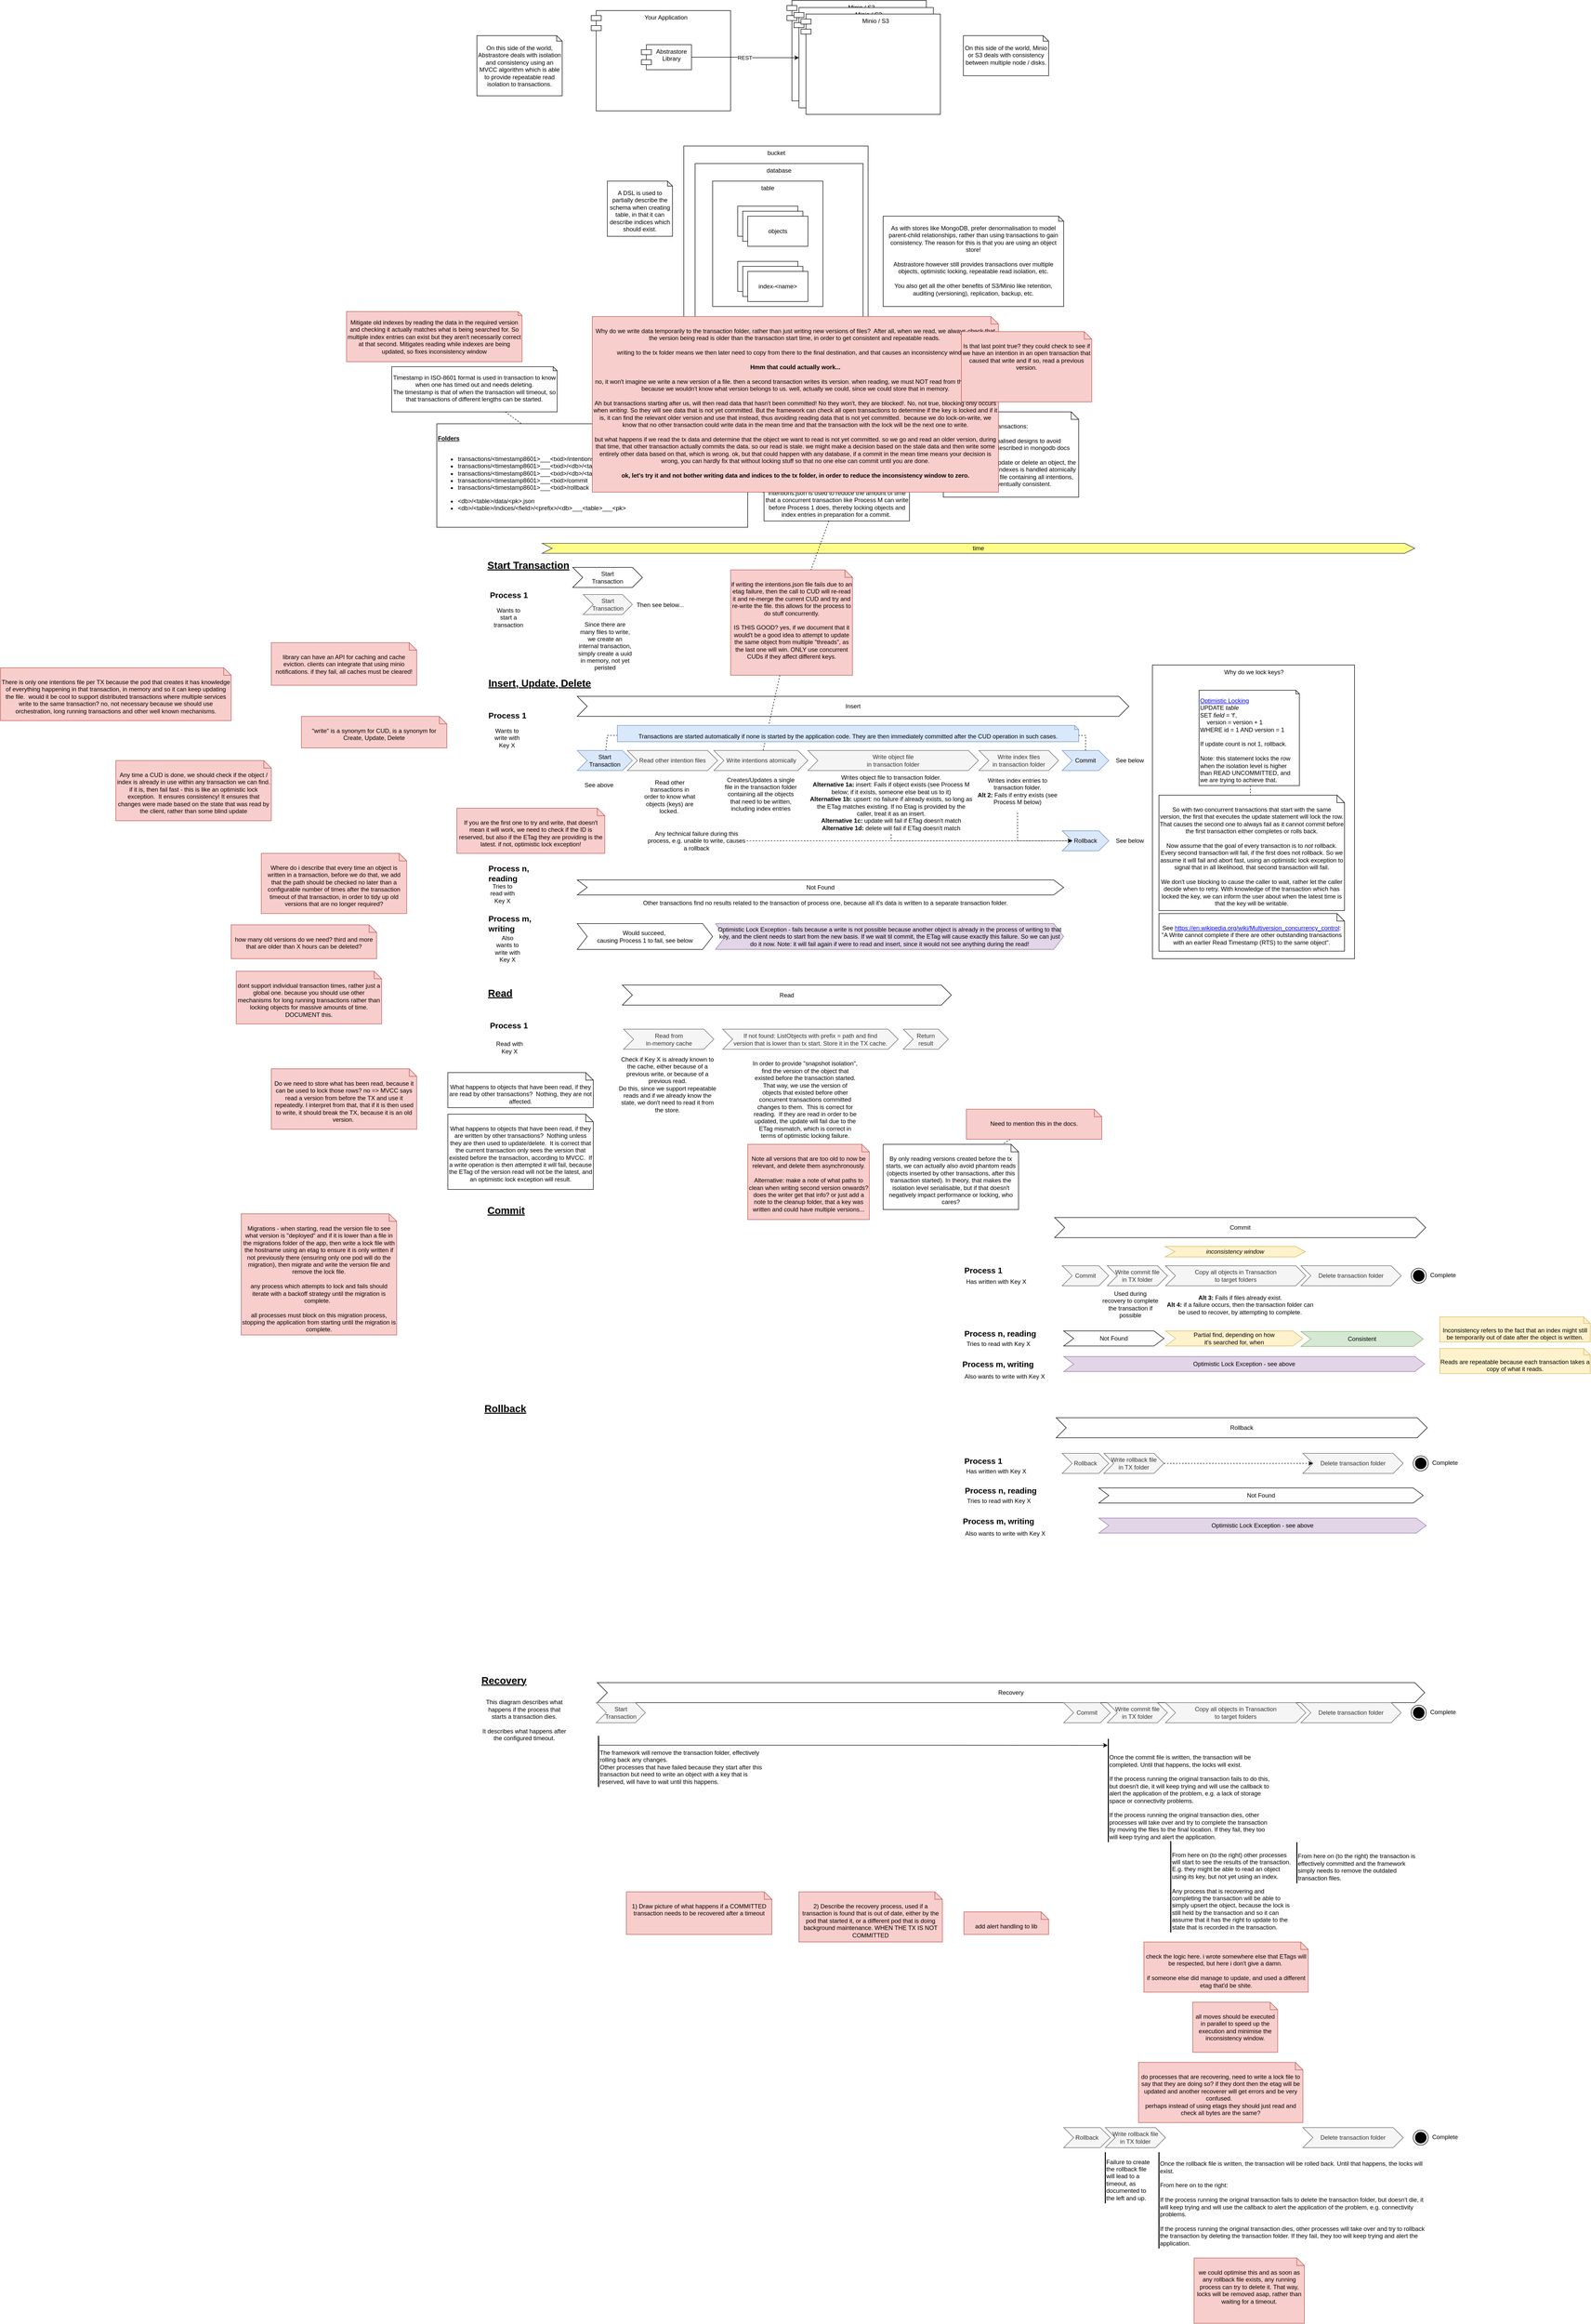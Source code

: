 <mxfile version="26.0.7">
  <diagram name="Page-1" id="Zd5h04fM4v0t592Zn4om">
    <mxGraphModel dx="3034" dy="1154" grid="1" gridSize="10" guides="1" tooltips="1" connect="1" arrows="1" fold="1" page="0" pageScale="1" pageWidth="827" pageHeight="1169" math="0" shadow="0">
      <root>
        <mxCell id="0" />
        <mxCell id="1" parent="0" />
        <mxCell id="8gTCPd0678HFJd0iT-Pa-184" value="Why do we lock keys?" style="verticalLabelPosition=middle;verticalAlign=top;html=1;shape=mxgraph.basic.rect;fillColor2=none;strokeWidth=1;size=20;indent=5;labelPosition=center;align=center;" vertex="1" parent="1">
          <mxGeometry x="937" y="954.5" width="403" height="585.5" as="geometry" />
        </mxCell>
        <mxCell id="8gTCPd0678HFJd0iT-Pa-1" value="bucket" style="rounded=0;whiteSpace=wrap;html=1;verticalAlign=top;" vertex="1" parent="1">
          <mxGeometry x="2.5" y="-80" width="367.5" height="390" as="geometry" />
        </mxCell>
        <mxCell id="_BPiIGnPzIFbj7_7w4_a-9" value="database" style="rounded=0;whiteSpace=wrap;html=1;verticalAlign=top;" parent="1" vertex="1">
          <mxGeometry x="25" y="-45" width="335" height="335" as="geometry" />
        </mxCell>
        <mxCell id="_BPiIGnPzIFbj7_7w4_a-3" value="table" style="rounded=0;whiteSpace=wrap;html=1;verticalAlign=top;" parent="1" vertex="1">
          <mxGeometry x="60" y="-10" width="220" height="250" as="geometry" />
        </mxCell>
        <mxCell id="_BPiIGnPzIFbj7_7w4_a-1" value="objects" style="rounded=0;whiteSpace=wrap;html=1;" parent="1" vertex="1">
          <mxGeometry x="110" y="40" width="120" height="60" as="geometry" />
        </mxCell>
        <mxCell id="_BPiIGnPzIFbj7_7w4_a-2" value="index-&amp;lt;name&amp;gt;" style="rounded=0;whiteSpace=wrap;html=1;" parent="1" vertex="1">
          <mxGeometry x="110" y="150" width="120" height="60" as="geometry" />
        </mxCell>
        <mxCell id="_BPiIGnPzIFbj7_7w4_a-6" value="index-&amp;lt;name&amp;gt;" style="rounded=0;whiteSpace=wrap;html=1;" parent="1" vertex="1">
          <mxGeometry x="120" y="160" width="120" height="60" as="geometry" />
        </mxCell>
        <mxCell id="_BPiIGnPzIFbj7_7w4_a-7" value="index-&amp;lt;name&amp;gt;" style="rounded=0;whiteSpace=wrap;html=1;" parent="1" vertex="1">
          <mxGeometry x="130" y="170" width="120" height="60" as="geometry" />
        </mxCell>
        <mxCell id="_BPiIGnPzIFbj7_7w4_a-8" value="A DSL is used to partially describe the schema when creating table, in that it can describe indices which should exist." style="shape=note2;boundedLbl=1;whiteSpace=wrap;html=1;size=10;verticalAlign=top;align=center;" parent="1" vertex="1">
          <mxGeometry x="-150" y="-10" width="130" height="110" as="geometry" />
        </mxCell>
        <mxCell id="_BPiIGnPzIFbj7_7w4_a-11" value="library can have an API for caching and cache eviction. clients can integrate that using minio notifications. if they fail, all caches must be cleared!" style="shape=note2;boundedLbl=1;whiteSpace=wrap;html=1;size=15;verticalAlign=top;align=center;fillColor=#f8cecc;strokeColor=#b85450;" parent="1" vertex="1">
          <mxGeometry x="-820" y="910" width="290" height="85" as="geometry" />
        </mxCell>
        <mxCell id="_BPiIGnPzIFbj7_7w4_a-14" value="transactions:&lt;div&gt;&lt;br&gt;&lt;/div&gt;&lt;div&gt;a) use denormalised designs to avoid transactions, as described in mongodb docs&lt;/div&gt;&lt;div&gt;&lt;br&gt;&lt;/div&gt;&lt;div&gt;b) if you create or update or delete an object, the CUD of the related indexes is handled atomically in that we create a file containing all intentions, which is eventually consistent.&lt;/div&gt;" style="shape=note2;boundedLbl=1;whiteSpace=wrap;html=1;size=15;verticalAlign=top;align=center;" parent="1" vertex="1">
          <mxGeometry x="520" y="450" width="270" height="170" as="geometry" />
        </mxCell>
        <mxCell id="8gTCPd0678HFJd0iT-Pa-2" value="objects" style="rounded=0;whiteSpace=wrap;html=1;" vertex="1" parent="1">
          <mxGeometry x="120" y="50" width="120" height="60" as="geometry" />
        </mxCell>
        <mxCell id="8gTCPd0678HFJd0iT-Pa-3" value="objects" style="rounded=0;whiteSpace=wrap;html=1;" vertex="1" parent="1">
          <mxGeometry x="130" y="60" width="120" height="60" as="geometry" />
        </mxCell>
        <mxCell id="8gTCPd0678HFJd0iT-Pa-6" value="time" style="shape=step;perimeter=stepPerimeter;whiteSpace=wrap;html=1;fixedSize=1;fillColor=#ffff88;strokeColor=#36393d;" vertex="1" parent="1">
          <mxGeometry x="-280" y="712" width="1740" height="20" as="geometry" />
        </mxCell>
        <mxCell id="8gTCPd0678HFJd0iT-Pa-78" style="rounded=0;orthogonalLoop=1;jettySize=auto;html=1;dashed=1;endArrow=none;startFill=0;" edge="1" parent="1" source="8gTCPd0678HFJd0iT-Pa-7" target="8gTCPd0678HFJd0iT-Pa-77">
          <mxGeometry relative="1" as="geometry">
            <Array as="points">
              <mxPoint x="-150" y="1095" />
            </Array>
          </mxGeometry>
        </mxCell>
        <mxCell id="8gTCPd0678HFJd0iT-Pa-7" value="Start&lt;div&gt;Transaction&lt;/div&gt;" style="shape=step;perimeter=stepPerimeter;whiteSpace=wrap;html=1;fixedSize=1;fillColor=#dae8fc;strokeColor=#6c8ebf;" vertex="1" parent="1">
          <mxGeometry x="-210" y="1125" width="110" height="40" as="geometry" />
        </mxCell>
        <mxCell id="8gTCPd0678HFJd0iT-Pa-8" value="Process 1" style="text;html=1;align=left;verticalAlign=middle;whiteSpace=wrap;rounded=0;fontStyle=1;fontSize=16;" vertex="1" parent="1">
          <mxGeometry x="-389" y="1040" width="110" height="30" as="geometry" />
        </mxCell>
        <mxCell id="8gTCPd0678HFJd0iT-Pa-9" value="Process n, reading" style="text;html=1;align=left;verticalAlign=middle;whiteSpace=wrap;rounded=0;fontStyle=1;fontSize=16;" vertex="1" parent="1">
          <mxGeometry x="-389" y="1355" width="110" height="30" as="geometry" />
        </mxCell>
        <mxCell id="8gTCPd0678HFJd0iT-Pa-10" value="Insert, Update, Delete" style="text;html=1;align=left;verticalAlign=middle;whiteSpace=wrap;rounded=0;fontStyle=5;fontSize=20;" vertex="1" parent="1">
          <mxGeometry x="-389" y="975" width="219" height="30" as="geometry" />
        </mxCell>
        <mxCell id="8gTCPd0678HFJd0iT-Pa-12" value="Process m, writing" style="text;html=1;align=left;verticalAlign=middle;whiteSpace=wrap;rounded=0;fontStyle=1;fontSize=16;" vertex="1" parent="1">
          <mxGeometry x="-389" y="1455" width="110" height="30" as="geometry" />
        </mxCell>
        <mxCell id="8gTCPd0678HFJd0iT-Pa-13" value="Tries to read with Key X" style="text;html=1;align=center;verticalAlign=middle;whiteSpace=wrap;rounded=0;" vertex="1" parent="1">
          <mxGeometry x="-389" y="1395" width="60" height="30" as="geometry" />
        </mxCell>
        <mxCell id="8gTCPd0678HFJd0iT-Pa-14" value="Wants to write with Key X" style="text;html=1;align=center;verticalAlign=middle;whiteSpace=wrap;rounded=0;" vertex="1" parent="1">
          <mxGeometry x="-380" y="1085" width="60" height="30" as="geometry" />
        </mxCell>
        <mxCell id="8gTCPd0678HFJd0iT-Pa-15" value="Insert" style="shape=step;perimeter=stepPerimeter;whiteSpace=wrap;html=1;fixedSize=1;" vertex="1" parent="1">
          <mxGeometry x="-210" y="1017" width="1100" height="40" as="geometry" />
        </mxCell>
        <mxCell id="8gTCPd0678HFJd0iT-Pa-17" value="Also wants to write with Key X" style="text;html=1;align=center;verticalAlign=middle;whiteSpace=wrap;rounded=0;" vertex="1" parent="1">
          <mxGeometry x="-379" y="1505" width="60" height="30" as="geometry" />
        </mxCell>
        <mxCell id="8gTCPd0678HFJd0iT-Pa-19" value="Write intentions atomically" style="shape=step;perimeter=stepPerimeter;whiteSpace=wrap;html=1;fixedSize=1;fillColor=#f5f5f5;fontColor=#333333;strokeColor=#666666;" vertex="1" parent="1">
          <mxGeometry x="62.5" y="1125" width="187.5" height="40" as="geometry" />
        </mxCell>
        <mxCell id="8gTCPd0678HFJd0iT-Pa-20" value="Creates/Updates a single file in the transaction folder containing all the objects that need to be written, including index entries" style="text;html=1;align=center;verticalAlign=middle;whiteSpace=wrap;rounded=0;" vertex="1" parent="1">
          <mxGeometry x="82.25" y="1169" width="148" height="86" as="geometry" />
        </mxCell>
        <mxCell id="8gTCPd0678HFJd0iT-Pa-21" value="&lt;b&gt;&lt;u&gt;Folders&lt;/u&gt;&lt;/b&gt;&lt;div&gt;&lt;br&gt;&lt;/div&gt;&lt;div&gt;&lt;ul&gt;&lt;li&gt;&lt;span style=&quot;background-color: transparent; color: light-dark(rgb(0, 0, 0), rgb(255, 255, 255));&quot;&gt;transactions/&amp;lt;timestamp8601&amp;gt;___&amp;lt;txid&amp;gt;/intentions.json&lt;/span&gt;&lt;/li&gt;&lt;li&gt;&lt;span style=&quot;background-color: transparent; color: light-dark(rgb(0, 0, 0), rgb(255, 255, 255));&quot;&gt;transactions/&amp;lt;timestamp8601&amp;gt;___&amp;lt;txid&amp;gt;/&amp;lt;db&amp;gt;/&amp;lt;table&amp;gt;/data/&amp;lt;pk&amp;gt;.json&lt;/span&gt;&lt;/li&gt;&lt;li&gt;&lt;span style=&quot;background-color: transparent; color: light-dark(rgb(0, 0, 0), rgb(255, 255, 255));&quot;&gt;transactions/&amp;lt;timestamp8601&amp;gt;___&amp;lt;txid&amp;gt;/&amp;lt;db&amp;gt;/&amp;lt;table&amp;gt;/indices/&amp;lt;field&amp;gt;/&amp;lt;prefix&amp;gt;/&amp;lt;db&amp;gt;___&amp;lt;table&amp;gt;___&amp;lt;pk&amp;gt;&lt;/span&gt;&lt;/li&gt;&lt;li&gt;transactions/&amp;lt;timestamp8601&amp;gt;___&amp;lt;txid&amp;gt;/commit&lt;/li&gt;&lt;li&gt;transactions/&amp;lt;timestamp8601&amp;gt;___&amp;lt;txid&amp;gt;/rollback&lt;/li&gt;&lt;/ul&gt;&lt;ul&gt;&lt;li&gt;&lt;span style=&quot;background-color: transparent; color: light-dark(rgb(0, 0, 0), rgb(255, 255, 255));&quot;&gt;&amp;lt;db&amp;gt;/&amp;lt;table&amp;gt;/data/&amp;lt;pk&amp;gt;.json&lt;/span&gt;&lt;/li&gt;&lt;li&gt;&amp;lt;db&amp;gt;/&amp;lt;table&amp;gt;/indices/&amp;lt;field&amp;gt;/&amp;lt;prefix&amp;gt;/&amp;lt;db&amp;gt;___&amp;lt;table&amp;gt;___&amp;lt;pk&amp;gt;&lt;/li&gt;&lt;/ul&gt;&lt;/div&gt;" style="shape=note2;boundedLbl=1;whiteSpace=wrap;html=1;size=15;verticalAlign=top;align=left;" vertex="1" parent="1">
          <mxGeometry x="-490" y="473.75" width="620" height="206.25" as="geometry" />
        </mxCell>
        <mxCell id="8gTCPd0678HFJd0iT-Pa-23" value="Write object file&lt;div&gt;in transaction folder&lt;/div&gt;" style="shape=step;perimeter=stepPerimeter;whiteSpace=wrap;html=1;fixedSize=1;fillColor=#f5f5f5;fontColor=#333333;strokeColor=#666666;" vertex="1" parent="1">
          <mxGeometry x="250" y="1125" width="340" height="40" as="geometry" />
        </mxCell>
        <mxCell id="8gTCPd0678HFJd0iT-Pa-44" style="edgeStyle=orthogonalEdgeStyle;rounded=0;orthogonalLoop=1;jettySize=auto;html=1;entryX=0;entryY=0.5;entryDx=0;entryDy=0;dashed=1;exitX=0.5;exitY=1;exitDx=0;exitDy=0;" edge="1" parent="1" source="8gTCPd0678HFJd0iT-Pa-25" target="8gTCPd0678HFJd0iT-Pa-53">
          <mxGeometry relative="1" as="geometry">
            <Array as="points">
              <mxPoint x="416" y="1305" />
            </Array>
          </mxGeometry>
        </mxCell>
        <mxCell id="8gTCPd0678HFJd0iT-Pa-25" value="Writes object file to transaction folder.&lt;div&gt;&lt;div&gt;&lt;b&gt;Alternative 1a: &lt;/b&gt;insert:&amp;nbsp;Fails if object exists (see Process M below; if it exists, someone else beat us to it&lt;span style=&quot;background-color: transparent; color: light-dark(rgb(0, 0, 0), rgb(255, 255, 255));&quot;&gt;)&lt;/span&gt;&lt;/div&gt;&lt;/div&gt;&lt;div&gt;&lt;span style=&quot;background-color: transparent; color: light-dark(rgb(0, 0, 0), rgb(255, 255, 255));&quot;&gt;&lt;b&gt;Alternative 1b: &lt;/b&gt;upsert: no failure if already exists, so long as the ETag matches existing. If no Etag is provided by the caller, treat it as an insert.&lt;/span&gt;&lt;/div&gt;&lt;div&gt;&lt;span style=&quot;background-color: transparent; color: light-dark(rgb(0, 0, 0), rgb(255, 255, 255));&quot;&gt;&lt;b&gt;Alternative 1c:&lt;/b&gt;&amp;nbsp;update will fail if ETag doesn&#39;t match&lt;/span&gt;&lt;/div&gt;&lt;div&gt;&lt;span style=&quot;background-color: transparent; color: light-dark(rgb(0, 0, 0), rgb(255, 255, 255));&quot;&gt;&lt;b&gt;Alternative 1d: &lt;/b&gt;delete will fail if ETag doesn&#39;t match&lt;/span&gt;&lt;/div&gt;" style="text;html=1;align=center;verticalAlign=middle;whiteSpace=wrap;rounded=0;" vertex="1" parent="1">
          <mxGeometry x="252" y="1166" width="328" height="126" as="geometry" />
        </mxCell>
        <mxCell id="8gTCPd0678HFJd0iT-Pa-27" value="Write index files&lt;div&gt;in transaction folder&lt;/div&gt;" style="shape=step;perimeter=stepPerimeter;whiteSpace=wrap;html=1;fixedSize=1;fillColor=#f5f5f5;fontColor=#333333;strokeColor=#666666;" vertex="1" parent="1">
          <mxGeometry x="591" y="1125" width="159" height="40" as="geometry" />
        </mxCell>
        <mxCell id="8gTCPd0678HFJd0iT-Pa-29" value="See above" style="text;html=1;align=center;verticalAlign=middle;whiteSpace=wrap;rounded=0;" vertex="1" parent="1">
          <mxGeometry x="-221" y="1179" width="109" height="30" as="geometry" />
        </mxCell>
        <mxCell id="8gTCPd0678HFJd0iT-Pa-41" value="Writes index entries to transaction folder.&lt;div&gt;&lt;b&gt;Alt 2:&amp;nbsp;&lt;/b&gt;Fails if entry exists (see Process M below)&lt;/div&gt;" style="text;html=1;align=center;verticalAlign=middle;whiteSpace=wrap;rounded=0;" vertex="1" parent="1">
          <mxGeometry x="579" y="1163" width="178" height="86" as="geometry" />
        </mxCell>
        <mxCell id="8gTCPd0678HFJd0iT-Pa-45" style="edgeStyle=orthogonalEdgeStyle;rounded=0;orthogonalLoop=1;jettySize=auto;html=1;entryX=0;entryY=0.5;entryDx=0;entryDy=0;dashed=1;exitX=0.5;exitY=1;exitDx=0;exitDy=0;" edge="1" parent="1" source="8gTCPd0678HFJd0iT-Pa-41" target="8gTCPd0678HFJd0iT-Pa-53">
          <mxGeometry relative="1" as="geometry">
            <mxPoint x="510" y="1255" as="sourcePoint" />
            <mxPoint x="1170" y="1175" as="targetPoint" />
            <Array as="points">
              <mxPoint x="668" y="1305" />
            </Array>
          </mxGeometry>
        </mxCell>
        <mxCell id="8gTCPd0678HFJd0iT-Pa-51" style="rounded=0;orthogonalLoop=1;jettySize=auto;html=1;dashed=1;endArrow=none;startFill=0;" edge="1" parent="1" source="8gTCPd0678HFJd0iT-Pa-50" target="8gTCPd0678HFJd0iT-Pa-21">
          <mxGeometry relative="1" as="geometry" />
        </mxCell>
        <mxCell id="8gTCPd0678HFJd0iT-Pa-50" value="Timestamp in ISO-8601 format is used in transaction to know when one has timed out and needs deleting.&lt;div&gt;The timestamp is that of when the transaction will timeout, so that transactions of different lengths can be started.&lt;/div&gt;" style="shape=note2;boundedLbl=1;whiteSpace=wrap;html=1;size=8;verticalAlign=top;align=center;" vertex="1" parent="1">
          <mxGeometry x="-580" y="360" width="330" height="90" as="geometry" />
        </mxCell>
        <mxCell id="8gTCPd0678HFJd0iT-Pa-52" value="Commit" style="shape=step;perimeter=stepPerimeter;whiteSpace=wrap;html=1;fixedSize=1;fillColor=#dae8fc;strokeColor=#6c8ebf;" vertex="1" parent="1">
          <mxGeometry x="757" y="1125" width="93" height="40" as="geometry" />
        </mxCell>
        <mxCell id="8gTCPd0678HFJd0iT-Pa-53" value="Rollback" style="shape=step;perimeter=stepPerimeter;whiteSpace=wrap;html=1;fixedSize=1;fillColor=#dae8fc;strokeColor=#6c8ebf;" vertex="1" parent="1">
          <mxGeometry x="757" y="1285" width="93" height="40" as="geometry" />
        </mxCell>
        <mxCell id="8gTCPd0678HFJd0iT-Pa-59" value="Any time a CUD is done, we should check if the object / index is already in use within any transaction we can find. if it is, then fail fast - this is like an optimistic lock exception.&amp;nbsp; It ensures consistency! It ensures that changes were made based on the state that was read by the client, rather than some blind update" style="shape=note2;boundedLbl=1;whiteSpace=wrap;html=1;size=15;verticalAlign=top;align=center;fillColor=#f8cecc;strokeColor=#b85450;" vertex="1" parent="1">
          <mxGeometry x="-1130" y="1145" width="310" height="120" as="geometry" />
        </mxCell>
        <mxCell id="8gTCPd0678HFJd0iT-Pa-60" value="Not Found" style="shape=step;perimeter=stepPerimeter;whiteSpace=wrap;html=1;fixedSize=1;" vertex="1" parent="1">
          <mxGeometry x="-210" y="1383" width="970" height="30" as="geometry" />
        </mxCell>
        <mxCell id="8gTCPd0678HFJd0iT-Pa-65" value="Would succeed,&amp;nbsp;&lt;div&gt;causing Process 1 to fail, see below&lt;/div&gt;" style="shape=step;perimeter=stepPerimeter;whiteSpace=wrap;html=1;fixedSize=1;" vertex="1" parent="1">
          <mxGeometry x="-210" y="1470" width="270" height="51.5" as="geometry" />
        </mxCell>
        <mxCell id="8gTCPd0678HFJd0iT-Pa-66" value="1) Draw picture of what happens if a COMMITTED transaction needs to be recovered after a timeout" style="shape=note2;boundedLbl=1;whiteSpace=wrap;html=1;size=15;verticalAlign=top;align=center;fillColor=#f8cecc;strokeColor=#b85450;" vertex="1" parent="1">
          <mxGeometry x="-112" y="3400" width="290" height="85" as="geometry" />
        </mxCell>
        <mxCell id="8gTCPd0678HFJd0iT-Pa-67" value="Any technical failure during this process, e.g. unable to write, causes a rollback" style="text;html=1;align=center;verticalAlign=middle;whiteSpace=wrap;rounded=0;" vertex="1" parent="1">
          <mxGeometry x="-72" y="1262" width="200" height="86" as="geometry" />
        </mxCell>
        <mxCell id="8gTCPd0678HFJd0iT-Pa-68" style="edgeStyle=orthogonalEdgeStyle;rounded=0;orthogonalLoop=1;jettySize=auto;html=1;entryX=0;entryY=0.5;entryDx=0;entryDy=0;dashed=1;exitX=1;exitY=0.5;exitDx=0;exitDy=0;" edge="1" parent="1" source="8gTCPd0678HFJd0iT-Pa-67" target="8gTCPd0678HFJd0iT-Pa-53">
          <mxGeometry relative="1" as="geometry">
            <mxPoint x="426" y="1265" as="sourcePoint" />
            <mxPoint x="780" y="1315" as="targetPoint" />
          </mxGeometry>
        </mxCell>
        <mxCell id="8gTCPd0678HFJd0iT-Pa-70" style="rounded=0;orthogonalLoop=1;jettySize=auto;html=1;dashed=1;endArrow=none;startFill=0;" edge="1" parent="1" source="8gTCPd0678HFJd0iT-Pa-209" target="8gTCPd0678HFJd0iT-Pa-19">
          <mxGeometry relative="1" as="geometry" />
        </mxCell>
        <mxCell id="8gTCPd0678HFJd0iT-Pa-69" value="&lt;span style=&quot;text-align: left;&quot;&gt;intentions.json is used&amp;nbsp;&lt;/span&gt;to reduce the amount of time that a concurrent transaction like Process M can write before Process 1 does, thereby locking objects and index entries in preparation for a commit.&amp;nbsp;" style="shape=note2;boundedLbl=1;whiteSpace=wrap;html=1;size=15;verticalAlign=top;align=center;" vertex="1" parent="1">
          <mxGeometry x="162.5" y="582.5" width="290" height="85" as="geometry" />
        </mxCell>
        <mxCell id="8gTCPd0678HFJd0iT-Pa-71" style="rounded=0;orthogonalLoop=1;jettySize=auto;html=1;dashed=1;endArrow=none;startFill=0;" edge="1" parent="1" source="8gTCPd0678HFJd0iT-Pa-69" target="8gTCPd0678HFJd0iT-Pa-21">
          <mxGeometry relative="1" as="geometry">
            <mxPoint x="293" y="678" as="sourcePoint" />
            <mxPoint x="168" y="900" as="targetPoint" />
          </mxGeometry>
        </mxCell>
        <mxCell id="8gTCPd0678HFJd0iT-Pa-73" value="Optimistic Lock Exception - fails because a write is not possible because another object is already in the process of writing to that key, and the client needs to start from the new basis. If we wait til commit, the ETag will cause exactly this failure. So we can just do it now.&amp;nbsp;&lt;span style=&quot;background-color: transparent; color: light-dark(rgb(0, 0, 0), rgb(255, 255, 255));&quot;&gt;Note: it will fail again if were to read and insert, since it would not see anything during the read!&lt;/span&gt;" style="shape=step;perimeter=stepPerimeter;whiteSpace=wrap;html=1;fixedSize=1;fillColor=#e1d5e7;strokeColor=#9673a6;" vertex="1" parent="1">
          <mxGeometry x="65.75" y="1470" width="694.25" height="51.5" as="geometry" />
        </mxCell>
        <mxCell id="8gTCPd0678HFJd0iT-Pa-74" value="There is only one intentions file per TX because the pod that creates it has knowledge of everything happening in that transaction, in memory and so it can keep updating the file.&amp;nbsp; would it be cool to support distributed transactions where multiple services write to the same transaction? no, not necessary because we should use orchestration, long running transactions and other well known mechanisms." style="shape=note2;boundedLbl=1;whiteSpace=wrap;html=1;size=15;verticalAlign=top;align=center;fillColor=#f8cecc;strokeColor=#b85450;" vertex="1" parent="1">
          <mxGeometry x="-1360" y="960" width="460" height="105.5" as="geometry" />
        </mxCell>
        <mxCell id="8gTCPd0678HFJd0iT-Pa-75" value="Read other intention files" style="shape=step;perimeter=stepPerimeter;whiteSpace=wrap;html=1;fixedSize=1;fillColor=#f5f5f5;fontColor=#333333;strokeColor=#666666;" vertex="1" parent="1">
          <mxGeometry x="-110" y="1125" width="180" height="40" as="geometry" />
        </mxCell>
        <mxCell id="8gTCPd0678HFJd0iT-Pa-76" value="Read other transactions in order to know what objects (keys) are locked.&amp;nbsp;" style="text;html=1;align=center;verticalAlign=middle;whiteSpace=wrap;rounded=0;" vertex="1" parent="1">
          <mxGeometry x="-80" y="1202" width="109" height="30" as="geometry" />
        </mxCell>
        <mxCell id="8gTCPd0678HFJd0iT-Pa-77" value="Transactions are started automatically if none is started by the application code. They are then immediately committed after the CUD operation in such cases." style="shape=note2;boundedLbl=1;whiteSpace=wrap;html=1;size=8;verticalAlign=top;align=center;fillColor=#dae8fc;strokeColor=#6c8ebf;" vertex="1" parent="1">
          <mxGeometry x="-130" y="1075" width="920" height="32.5" as="geometry" />
        </mxCell>
        <mxCell id="8gTCPd0678HFJd0iT-Pa-79" style="rounded=0;orthogonalLoop=1;jettySize=auto;html=1;dashed=1;endArrow=none;startFill=0;exitX=0.5;exitY=0;exitDx=0;exitDy=0;" edge="1" parent="1" source="8gTCPd0678HFJd0iT-Pa-52" target="8gTCPd0678HFJd0iT-Pa-77">
          <mxGeometry relative="1" as="geometry">
            <mxPoint x="-143" y="1135" as="sourcePoint" />
            <mxPoint x="-120" y="1105" as="targetPoint" />
            <Array as="points">
              <mxPoint x="804" y="1095" />
            </Array>
          </mxGeometry>
        </mxCell>
        <mxCell id="8gTCPd0678HFJd0iT-Pa-80" value="inconsistency window" style="shape=step;perimeter=stepPerimeter;whiteSpace=wrap;html=1;fixedSize=1;fillColor=#fff2cc;strokeColor=#d6b656;fontStyle=2" vertex="1" parent="1">
          <mxGeometry x="962" y="2113.5" width="280" height="21" as="geometry" />
        </mxCell>
        <mxCell id="8gTCPd0678HFJd0iT-Pa-81" value="Copy all objects in Transaction&lt;div&gt;to target folders&lt;/div&gt;" style="shape=step;perimeter=stepPerimeter;whiteSpace=wrap;html=1;fixedSize=1;fillColor=#f5f5f5;fontColor=#333333;strokeColor=#666666;" vertex="1" parent="1">
          <mxGeometry x="963" y="2152" width="280" height="40" as="geometry" />
        </mxCell>
        <mxCell id="8gTCPd0678HFJd0iT-Pa-82" value="Delete transaction folder" style="shape=step;perimeter=stepPerimeter;whiteSpace=wrap;html=1;fixedSize=1;fillColor=#f5f5f5;fontColor=#333333;strokeColor=#666666;" vertex="1" parent="1">
          <mxGeometry x="1233" y="2152" width="200" height="40" as="geometry" />
        </mxCell>
        <mxCell id="8gTCPd0678HFJd0iT-Pa-83" value="" style="ellipse;html=1;shape=endState;fillColor=strokeColor;" vertex="1" parent="1">
          <mxGeometry x="1453" y="2157" width="30" height="30" as="geometry" />
        </mxCell>
        <mxCell id="8gTCPd0678HFJd0iT-Pa-84" value="&lt;div&gt;&lt;b&gt;Alt 3:&amp;nbsp;&lt;/b&gt;Fails if files already exist.&lt;/div&gt;&lt;div&gt;&lt;b&gt;Alt 4:&lt;/b&gt;&amp;nbsp;if a failure occurs, then the transaction folder can be used to recover, by attempting to complete.&lt;/div&gt;" style="text;html=1;align=center;verticalAlign=middle;whiteSpace=wrap;rounded=0;" vertex="1" parent="1">
          <mxGeometry x="962" y="2187" width="300" height="86" as="geometry" />
        </mxCell>
        <mxCell id="8gTCPd0678HFJd0iT-Pa-85" value="Commit" style="shape=step;perimeter=stepPerimeter;whiteSpace=wrap;html=1;fixedSize=1;fillColor=#f5f5f5;strokeColor=#666666;fontColor=#333333;" vertex="1" parent="1">
          <mxGeometry x="757" y="2152" width="93" height="40" as="geometry" />
        </mxCell>
        <mxCell id="8gTCPd0678HFJd0iT-Pa-163" style="edgeStyle=orthogonalEdgeStyle;rounded=0;orthogonalLoop=1;jettySize=auto;html=1;entryX=0;entryY=0.5;entryDx=0;entryDy=0;dashed=1;exitX=1;exitY=0.5;exitDx=0;exitDy=0;" edge="1" parent="1" source="8gTCPd0678HFJd0iT-Pa-206" target="8gTCPd0678HFJd0iT-Pa-159">
          <mxGeometry relative="1" as="geometry">
            <mxPoint x="1060" y="2530" as="sourcePoint" />
          </mxGeometry>
        </mxCell>
        <mxCell id="8gTCPd0678HFJd0iT-Pa-87" value="Rollback" style="shape=step;perimeter=stepPerimeter;whiteSpace=wrap;html=1;fixedSize=1;fillColor=#f5f5f5;fontColor=#333333;strokeColor=#666666;" vertex="1" parent="1">
          <mxGeometry x="757" y="2526" width="93" height="40" as="geometry" />
        </mxCell>
        <mxCell id="8gTCPd0678HFJd0iT-Pa-88" value="Write commit file&lt;div&gt;in TX folder&lt;/div&gt;" style="shape=step;perimeter=stepPerimeter;whiteSpace=wrap;html=1;fixedSize=1;fillColor=#f5f5f5;fontColor=#333333;strokeColor=#666666;" vertex="1" parent="1">
          <mxGeometry x="847" y="2152" width="120" height="40" as="geometry" />
        </mxCell>
        <mxCell id="8gTCPd0678HFJd0iT-Pa-89" value="Used during recovery to&amp;nbsp;&lt;span style=&quot;background-color: transparent; color: light-dark(rgb(0, 0, 0), rgb(255, 255, 255));&quot;&gt;complete the transaction&amp;nbsp;&lt;/span&gt;&lt;span style=&quot;background-color: transparent; color: light-dark(rgb(0, 0, 0), rgb(255, 255, 255));&quot;&gt;if possible&lt;/span&gt;" style="text;html=1;align=center;verticalAlign=middle;whiteSpace=wrap;rounded=0;" vertex="1" parent="1">
          <mxGeometry x="836" y="2186" width="114" height="86" as="geometry" />
        </mxCell>
        <mxCell id="8gTCPd0678HFJd0iT-Pa-90" value="Partial find, depending on how&lt;div&gt;it&#39;s searched for, when&lt;/div&gt;" style="shape=step;perimeter=stepPerimeter;whiteSpace=wrap;html=1;fixedSize=1;fillColor=#fff2cc;strokeColor=#d6b656;" vertex="1" parent="1">
          <mxGeometry x="963" y="2282" width="274" height="30" as="geometry" />
        </mxCell>
        <mxCell id="8gTCPd0678HFJd0iT-Pa-91" value="Consistent" style="shape=step;perimeter=stepPerimeter;whiteSpace=wrap;html=1;fixedSize=1;fillColor=#d5e8d4;strokeColor=#82b366;" vertex="1" parent="1">
          <mxGeometry x="1233" y="2283" width="244" height="30" as="geometry" />
        </mxCell>
        <mxCell id="8gTCPd0678HFJd0iT-Pa-92" value="Not Found" style="shape=step;perimeter=stepPerimeter;whiteSpace=wrap;html=1;fixedSize=1;" vertex="1" parent="1">
          <mxGeometry x="830" y="2595" width="647" height="30" as="geometry" />
        </mxCell>
        <mxCell id="8gTCPd0678HFJd0iT-Pa-94" value="See below" style="text;html=1;align=center;verticalAlign=middle;whiteSpace=wrap;rounded=0;" vertex="1" parent="1">
          <mxGeometry x="847" y="1130" width="90" height="30" as="geometry" />
        </mxCell>
        <mxCell id="8gTCPd0678HFJd0iT-Pa-95" value="See below" style="text;html=1;align=center;verticalAlign=middle;whiteSpace=wrap;rounded=0;" vertex="1" parent="1">
          <mxGeometry x="847" y="1290" width="90" height="30" as="geometry" />
        </mxCell>
        <mxCell id="8gTCPd0678HFJd0iT-Pa-96" value="Process n, reading" style="text;html=1;align=left;verticalAlign=middle;whiteSpace=wrap;rounded=0;fontStyle=1;fontSize=16;" vertex="1" parent="1">
          <mxGeometry x="560" y="2272" width="160" height="30" as="geometry" />
        </mxCell>
        <mxCell id="8gTCPd0678HFJd0iT-Pa-97" value="Process m, writing" style="text;html=1;align=left;verticalAlign=middle;whiteSpace=wrap;rounded=0;fontStyle=1;fontSize=16;" vertex="1" parent="1">
          <mxGeometry x="556" y="2333" width="164" height="30" as="geometry" />
        </mxCell>
        <mxCell id="8gTCPd0678HFJd0iT-Pa-98" value="Tries to read with Key X" style="text;html=1;align=center;verticalAlign=middle;whiteSpace=wrap;rounded=0;" vertex="1" parent="1">
          <mxGeometry x="560" y="2293" width="140" height="30" as="geometry" />
        </mxCell>
        <mxCell id="8gTCPd0678HFJd0iT-Pa-99" value="Also wants to write with Key X" style="text;html=1;align=center;verticalAlign=middle;whiteSpace=wrap;rounded=0;" vertex="1" parent="1">
          <mxGeometry x="558" y="2358" width="169" height="30" as="geometry" />
        </mxCell>
        <mxCell id="8gTCPd0678HFJd0iT-Pa-100" value="Process 1" style="text;html=1;align=left;verticalAlign=middle;whiteSpace=wrap;rounded=0;fontStyle=1;fontSize=16;" vertex="1" parent="1">
          <mxGeometry x="560" y="2146" width="110" height="30" as="geometry" />
        </mxCell>
        <mxCell id="8gTCPd0678HFJd0iT-Pa-101" value="Commit" style="text;html=1;align=left;verticalAlign=middle;whiteSpace=wrap;rounded=0;fontStyle=5;fontSize=20;" vertex="1" parent="1">
          <mxGeometry x="-391" y="2026" width="219" height="30" as="geometry" />
        </mxCell>
        <mxCell id="8gTCPd0678HFJd0iT-Pa-102" value="Has written with Key X" style="text;html=1;align=center;verticalAlign=middle;whiteSpace=wrap;rounded=0;" vertex="1" parent="1">
          <mxGeometry x="560" y="2169" width="131" height="30" as="geometry" />
        </mxCell>
        <mxCell id="8gTCPd0678HFJd0iT-Pa-106" value="Start&lt;div&gt;Transaction&lt;/div&gt;" style="shape=step;perimeter=stepPerimeter;whiteSpace=wrap;html=1;fixedSize=1;fillColor=#f5f5f5;strokeColor=#666666;fontColor=#333333;" vertex="1" parent="1">
          <mxGeometry x="-198" y="814" width="98" height="40" as="geometry" />
        </mxCell>
        <mxCell id="8gTCPd0678HFJd0iT-Pa-107" value="Since there are many files to write, we create an internal transaction, simply create a uuid in memory, not yet peristed" style="text;html=1;align=center;verticalAlign=middle;whiteSpace=wrap;rounded=0;" vertex="1" parent="1">
          <mxGeometry x="-209" y="902" width="109" height="30" as="geometry" />
        </mxCell>
        <mxCell id="8gTCPd0678HFJd0iT-Pa-108" value="Start Transaction" style="text;html=1;align=left;verticalAlign=middle;whiteSpace=wrap;rounded=0;fontStyle=5;fontSize=20;" vertex="1" parent="1">
          <mxGeometry x="-391" y="740" width="219" height="30" as="geometry" />
        </mxCell>
        <mxCell id="8gTCPd0678HFJd0iT-Pa-109" value="Process 1" style="text;html=1;align=left;verticalAlign=middle;whiteSpace=wrap;rounded=0;fontStyle=1;fontSize=16;" vertex="1" parent="1">
          <mxGeometry x="-386" y="800" width="110" height="30" as="geometry" />
        </mxCell>
        <mxCell id="8gTCPd0678HFJd0iT-Pa-110" value="Wants to start a transaction" style="text;html=1;align=center;verticalAlign=middle;whiteSpace=wrap;rounded=0;" vertex="1" parent="1">
          <mxGeometry x="-377" y="845" width="60" height="30" as="geometry" />
        </mxCell>
        <mxCell id="8gTCPd0678HFJd0iT-Pa-111" value="Then see below..." style="text;html=1;align=center;verticalAlign=middle;whiteSpace=wrap;rounded=0;" vertex="1" parent="1">
          <mxGeometry x="-99.5" y="820" width="109" height="30" as="geometry" />
        </mxCell>
        <mxCell id="8gTCPd0678HFJd0iT-Pa-112" value="Commit" style="shape=step;perimeter=stepPerimeter;whiteSpace=wrap;html=1;fixedSize=1;" vertex="1" parent="1">
          <mxGeometry x="742" y="2056" width="740" height="40" as="geometry" />
        </mxCell>
        <mxCell id="8gTCPd0678HFJd0iT-Pa-113" value="Start&lt;div&gt;Transaction&lt;/div&gt;" style="shape=step;perimeter=stepPerimeter;whiteSpace=wrap;html=1;fixedSize=1;" vertex="1" parent="1">
          <mxGeometry x="-219" y="760" width="139" height="40" as="geometry" />
        </mxCell>
        <mxCell id="8gTCPd0678HFJd0iT-Pa-114" value="Recovery" style="shape=step;perimeter=stepPerimeter;whiteSpace=wrap;html=1;fixedSize=1;" vertex="1" parent="1">
          <mxGeometry x="-170" y="2983" width="1650" height="40" as="geometry" />
        </mxCell>
        <mxCell id="8gTCPd0678HFJd0iT-Pa-115" value="2) Describe the recovery process, used if a transaction is found that is out of date, either by the pod that started it, or a different pod that is doing background maintenance. WHEN THE TX IS NOT COMMITTED" style="shape=note2;boundedLbl=1;whiteSpace=wrap;html=1;size=15;verticalAlign=top;align=center;fillColor=#f8cecc;strokeColor=#b85450;" vertex="1" parent="1">
          <mxGeometry x="232.13" y="3400" width="286" height="100" as="geometry" />
        </mxCell>
        <mxCell id="8gTCPd0678HFJd0iT-Pa-116" value="Read" style="shape=step;perimeter=stepPerimeter;whiteSpace=wrap;html=1;fixedSize=1;" vertex="1" parent="1">
          <mxGeometry x="-120" y="1592.5" width="656" height="40" as="geometry" />
        </mxCell>
        <mxCell id="8gTCPd0678HFJd0iT-Pa-117" value="Read" style="text;html=1;align=left;verticalAlign=middle;whiteSpace=wrap;rounded=0;fontStyle=5;fontSize=20;" vertex="1" parent="1">
          <mxGeometry x="-390" y="1592.5" width="219" height="30" as="geometry" />
        </mxCell>
        <mxCell id="8gTCPd0678HFJd0iT-Pa-118" value="Read from&lt;div&gt;in-memory cache&lt;/div&gt;" style="shape=step;perimeter=stepPerimeter;whiteSpace=wrap;html=1;fixedSize=1;fillColor=#f5f5f5;fontColor=#333333;strokeColor=#666666;" vertex="1" parent="1">
          <mxGeometry x="-117.5" y="1680.5" width="180" height="40" as="geometry" />
        </mxCell>
        <mxCell id="8gTCPd0678HFJd0iT-Pa-119" value="Check if Key X is already known to the cache, either because of a previous write, or because of a previous read.&lt;div&gt;Do this, since we support repeatable reads and if we already know the state, we don&#39;t need to read it from the store.&lt;/div&gt;" style="text;html=1;align=center;verticalAlign=middle;whiteSpace=wrap;rounded=0;" vertex="1" parent="1">
          <mxGeometry x="-131.5" y="1731.5" width="201.5" height="118.5" as="geometry" />
        </mxCell>
        <mxCell id="8gTCPd0678HFJd0iT-Pa-124" value="Process 1" style="text;html=1;align=left;verticalAlign=middle;whiteSpace=wrap;rounded=0;fontStyle=1;fontSize=16;" vertex="1" parent="1">
          <mxGeometry x="-386" y="1657.5" width="110" height="30" as="geometry" />
        </mxCell>
        <mxCell id="8gTCPd0678HFJd0iT-Pa-126" value="Other transactions find no results related to the transaction of process one, because all it&#39;s data is written to a separate transaction folder." style="text;html=1;align=center;verticalAlign=middle;whiteSpace=wrap;rounded=0;" vertex="1" parent="1">
          <mxGeometry x="-100" y="1413" width="770" height="31" as="geometry" />
        </mxCell>
        <mxCell id="8gTCPd0678HFJd0iT-Pa-127" value="Do we need to store what has been read, because it can be used to lock those rows? no =&amp;gt; MVCC says read a version from before the TX and use it repeatedly. I interpret from that, that if it is then used to write, it should break the TX, because it is an old version.&amp;nbsp;" style="shape=note2;boundedLbl=1;whiteSpace=wrap;html=1;size=15;verticalAlign=top;align=center;fillColor=#f8cecc;strokeColor=#b85450;" vertex="1" parent="1">
          <mxGeometry x="-820" y="1759.5" width="290" height="120.5" as="geometry" />
        </mxCell>
        <mxCell id="8gTCPd0678HFJd0iT-Pa-128" value="Read with Key X" style="text;html=1;align=center;verticalAlign=middle;whiteSpace=wrap;rounded=0;" vertex="1" parent="1">
          <mxGeometry x="-375" y="1701.5" width="60" height="30" as="geometry" />
        </mxCell>
        <mxCell id="8gTCPd0678HFJd0iT-Pa-129" value="Your Application" style="shape=module;align=left;spacingLeft=20;align=center;verticalAlign=top;whiteSpace=wrap;html=1;" vertex="1" parent="1">
          <mxGeometry x="-182.12" y="-350" width="278" height="200" as="geometry" />
        </mxCell>
        <mxCell id="8gTCPd0678HFJd0iT-Pa-130" value="Abstrastore&lt;div&gt;Library&lt;/div&gt;" style="shape=module;align=left;spacingLeft=20;align=center;verticalAlign=top;whiteSpace=wrap;html=1;" vertex="1" parent="1">
          <mxGeometry x="-82.12" y="-282" width="100" height="50" as="geometry" />
        </mxCell>
        <mxCell id="8gTCPd0678HFJd0iT-Pa-132" value="Minio / S3" style="shape=module;align=left;spacingLeft=20;align=center;verticalAlign=top;whiteSpace=wrap;html=1;" vertex="1" parent="1">
          <mxGeometry x="208.13" y="-370" width="278" height="200" as="geometry" />
        </mxCell>
        <mxCell id="8gTCPd0678HFJd0iT-Pa-135" value="Minio / S3" style="shape=module;align=left;spacingLeft=20;align=center;verticalAlign=top;whiteSpace=wrap;html=1;" vertex="1" parent="1">
          <mxGeometry x="222.13" y="-356" width="278" height="200" as="geometry" />
        </mxCell>
        <mxCell id="8gTCPd0678HFJd0iT-Pa-136" value="Minio / S3" style="shape=module;align=left;spacingLeft=20;align=center;verticalAlign=top;whiteSpace=wrap;html=1;" vertex="1" parent="1">
          <mxGeometry x="236.13" y="-343" width="278" height="200" as="geometry" />
        </mxCell>
        <mxCell id="8gTCPd0678HFJd0iT-Pa-137" value="REST" style="edgeStyle=orthogonalEdgeStyle;rounded=0;orthogonalLoop=1;jettySize=auto;html=1;entryX=0;entryY=0.5;entryDx=10;entryDy=0;entryPerimeter=0;" edge="1" parent="1" source="8gTCPd0678HFJd0iT-Pa-130" target="8gTCPd0678HFJd0iT-Pa-135">
          <mxGeometry relative="1" as="geometry" />
        </mxCell>
        <mxCell id="8gTCPd0678HFJd0iT-Pa-138" value="On this side of the world, Minio or S3 deals with consistency between multiple node / disks." style="shape=note2;boundedLbl=1;whiteSpace=wrap;html=1;size=11;verticalAlign=top;align=center;" vertex="1" parent="1">
          <mxGeometry x="560" y="-300" width="170" height="80" as="geometry" />
        </mxCell>
        <mxCell id="8gTCPd0678HFJd0iT-Pa-139" value="On this side of the world, Abstrastore deals with isolation and consistency using an MVCC algorithm which is able to provide repeatable read isolation to transactions." style="shape=note2;boundedLbl=1;whiteSpace=wrap;html=1;size=11;verticalAlign=top;align=center;" vertex="1" parent="1">
          <mxGeometry x="-410" y="-300" width="170" height="120" as="geometry" />
        </mxCell>
        <mxCell id="8gTCPd0678HFJd0iT-Pa-140" value="As with stores like MongoDB, prefer denormalisation to model parent-child relationships, rather than using transactions to gain consistency. The reason for this is that you are using an object store!&lt;div&gt;&lt;br&gt;&lt;/div&gt;&lt;div&gt;Abstrastore however still provides transactions over multiple objects, optimistic locking, repeatable read isolation, etc.&lt;/div&gt;&lt;div&gt;&lt;br&gt;&lt;/div&gt;&lt;div&gt;You also get all the other benefits of S3/Minio like retention, auditing (versioning), replication, backup, etc.&lt;/div&gt;" style="shape=note2;boundedLbl=1;whiteSpace=wrap;html=1;size=10;verticalAlign=top;align=center;" vertex="1" parent="1">
          <mxGeometry x="400" y="60" width="360" height="180" as="geometry" />
        </mxCell>
        <mxCell id="8gTCPd0678HFJd0iT-Pa-141" value="Reads are repeatable because each transaction takes a copy of what it reads." style="shape=note2;boundedLbl=1;whiteSpace=wrap;html=1;size=13;verticalAlign=top;align=center;fillColor=#fff2cc;strokeColor=#d6b656;" vertex="1" parent="1">
          <mxGeometry x="1510" y="2317" width="300" height="50" as="geometry" />
        </mxCell>
        <mxCell id="8gTCPd0678HFJd0iT-Pa-142" value="Not Found" style="shape=step;perimeter=stepPerimeter;whiteSpace=wrap;html=1;fixedSize=1;" vertex="1" parent="1">
          <mxGeometry x="760" y="2282" width="200" height="30" as="geometry" />
        </mxCell>
        <mxCell id="8gTCPd0678HFJd0iT-Pa-145" value="Optimistic Lock Exception - see above" style="shape=step;perimeter=stepPerimeter;whiteSpace=wrap;html=1;fixedSize=1;fillColor=#e1d5e7;strokeColor=#9673a6;" vertex="1" parent="1">
          <mxGeometry x="760" y="2333" width="720" height="30" as="geometry" />
        </mxCell>
        <mxCell id="8gTCPd0678HFJd0iT-Pa-146" value="Process 1" style="text;html=1;align=left;verticalAlign=middle;whiteSpace=wrap;rounded=0;fontStyle=1;fontSize=16;" vertex="1" parent="1">
          <mxGeometry x="560" y="2526" width="110" height="30" as="geometry" />
        </mxCell>
        <mxCell id="8gTCPd0678HFJd0iT-Pa-147" value="Has written with Key X" style="text;html=1;align=center;verticalAlign=middle;whiteSpace=wrap;rounded=0;" vertex="1" parent="1">
          <mxGeometry x="560" y="2547" width="131" height="30" as="geometry" />
        </mxCell>
        <mxCell id="8gTCPd0678HFJd0iT-Pa-148" value="Process n, reading" style="text;html=1;align=left;verticalAlign=middle;whiteSpace=wrap;rounded=0;fontStyle=1;fontSize=16;" vertex="1" parent="1">
          <mxGeometry x="561" y="2585" width="160" height="30" as="geometry" />
        </mxCell>
        <mxCell id="8gTCPd0678HFJd0iT-Pa-149" value="Process m, writing" style="text;html=1;align=left;verticalAlign=middle;whiteSpace=wrap;rounded=0;fontStyle=1;fontSize=16;" vertex="1" parent="1">
          <mxGeometry x="557" y="2646" width="164" height="30" as="geometry" />
        </mxCell>
        <mxCell id="8gTCPd0678HFJd0iT-Pa-150" value="Tries to read with Key X" style="text;html=1;align=center;verticalAlign=middle;whiteSpace=wrap;rounded=0;" vertex="1" parent="1">
          <mxGeometry x="561" y="2606" width="140" height="30" as="geometry" />
        </mxCell>
        <mxCell id="8gTCPd0678HFJd0iT-Pa-151" value="Also wants to write with Key X" style="text;html=1;align=center;verticalAlign=middle;whiteSpace=wrap;rounded=0;" vertex="1" parent="1">
          <mxGeometry x="559" y="2671" width="169" height="30" as="geometry" />
        </mxCell>
        <mxCell id="8gTCPd0678HFJd0iT-Pa-152" value="Optimistic Lock Exception - see above" style="shape=step;perimeter=stepPerimeter;whiteSpace=wrap;html=1;fixedSize=1;fillColor=#e1d5e7;strokeColor=#9673a6;" vertex="1" parent="1">
          <mxGeometry x="830" y="2655" width="653" height="30" as="geometry" />
        </mxCell>
        <mxCell id="8gTCPd0678HFJd0iT-Pa-154" value="Inconsistency refers to the fact that an index might still be temporarily out of date after the object is written." style="shape=note2;boundedLbl=1;whiteSpace=wrap;html=1;size=13;verticalAlign=top;align=center;fillColor=#fff2cc;strokeColor=#d6b656;" vertex="1" parent="1">
          <mxGeometry x="1510" y="2254" width="300" height="50" as="geometry" />
        </mxCell>
        <mxCell id="8gTCPd0678HFJd0iT-Pa-155" value="Complete" style="text;html=1;align=center;verticalAlign=middle;whiteSpace=wrap;rounded=0;" vertex="1" parent="1">
          <mxGeometry x="1483" y="2156.5" width="67" height="29.5" as="geometry" />
        </mxCell>
        <mxCell id="8gTCPd0678HFJd0iT-Pa-156" value="Rollback" style="shape=step;perimeter=stepPerimeter;whiteSpace=wrap;html=1;fixedSize=1;" vertex="1" parent="1">
          <mxGeometry x="745" y="2455" width="740" height="40" as="geometry" />
        </mxCell>
        <mxCell id="8gTCPd0678HFJd0iT-Pa-157" value="Rollback" style="text;html=1;align=left;verticalAlign=middle;whiteSpace=wrap;rounded=0;fontStyle=5;fontSize=20;" vertex="1" parent="1">
          <mxGeometry x="-397" y="2421" width="219" height="30" as="geometry" />
        </mxCell>
        <mxCell id="8gTCPd0678HFJd0iT-Pa-159" value="Delete transaction folder" style="shape=step;perimeter=stepPerimeter;whiteSpace=wrap;html=1;fixedSize=1;fillColor=#f5f5f5;fontColor=#333333;strokeColor=#666666;" vertex="1" parent="1">
          <mxGeometry x="1237" y="2526" width="200" height="40" as="geometry" />
        </mxCell>
        <mxCell id="8gTCPd0678HFJd0iT-Pa-160" value="" style="ellipse;html=1;shape=endState;fillColor=strokeColor;" vertex="1" parent="1">
          <mxGeometry x="1457" y="2531" width="30" height="30" as="geometry" />
        </mxCell>
        <mxCell id="8gTCPd0678HFJd0iT-Pa-161" value="Complete" style="text;html=1;align=center;verticalAlign=middle;whiteSpace=wrap;rounded=0;" vertex="1" parent="1">
          <mxGeometry x="1487" y="2530.5" width="67" height="29.5" as="geometry" />
        </mxCell>
        <mxCell id="8gTCPd0678HFJd0iT-Pa-164" value="&quot;write&quot; is a synonym for CUD, is a synonym for Create, Update, Delete" style="shape=note2;boundedLbl=1;whiteSpace=wrap;html=1;size=15;verticalAlign=top;align=center;fillColor=#f8cecc;strokeColor=#b85450;" vertex="1" parent="1">
          <mxGeometry x="-760" y="1057" width="290" height="63" as="geometry" />
        </mxCell>
        <mxCell id="8gTCPd0678HFJd0iT-Pa-165" value="If not found: ListObjects with prefix = path and find&lt;div&gt;version that is lower than tx start. Store it in the TX cache.&lt;/div&gt;" style="shape=step;perimeter=stepPerimeter;whiteSpace=wrap;html=1;fixedSize=1;fillColor=#f5f5f5;fontColor=#333333;strokeColor=#666666;" vertex="1" parent="1">
          <mxGeometry x="80" y="1680.5" width="350" height="40" as="geometry" />
        </mxCell>
        <mxCell id="8gTCPd0678HFJd0iT-Pa-166" value="In order to provide &quot;snapshot isolation&quot;, find the version of the object that existed before the transaction started.&lt;div&gt;That way, we use the version of objects that existed before other concurrent transactions committed changes to them.&amp;nbsp; This is correct for reading.&amp;nbsp; If they are read in order to be updated, the update will fail due to the ETag mismatch, which is correct in terms of optimistic locking failure.&lt;/div&gt;" style="text;html=1;align=center;verticalAlign=middle;whiteSpace=wrap;rounded=0;" vertex="1" parent="1">
          <mxGeometry x="139.25" y="1731.5" width="210.75" height="178.5" as="geometry" />
        </mxCell>
        <mxCell id="8gTCPd0678HFJd0iT-Pa-167" value="Note all versions that are too old to now be relevant, and delete them asynchronously.&lt;div&gt;&lt;br&gt;&lt;/div&gt;&lt;div&gt;Alternative: make a note of what paths to clean when writing second version onwards? does the writer get that info? or just add a note to the cleanup folder, that a key was written and could have multiple versions...&lt;/div&gt;" style="shape=note2;boundedLbl=1;whiteSpace=wrap;html=1;size=15;verticalAlign=top;align=center;fillColor=#f8cecc;strokeColor=#b85450;" vertex="1" parent="1">
          <mxGeometry x="130" y="1910" width="242.5" height="150" as="geometry" />
        </mxCell>
        <mxCell id="8gTCPd0678HFJd0iT-Pa-168" value="Return&lt;div&gt;result&lt;/div&gt;" style="shape=step;perimeter=stepPerimeter;whiteSpace=wrap;html=1;fixedSize=1;fillColor=#f5f5f5;fontColor=#333333;strokeColor=#666666;" vertex="1" parent="1">
          <mxGeometry x="440" y="1680.5" width="90" height="40" as="geometry" />
        </mxCell>
        <mxCell id="8gTCPd0678HFJd0iT-Pa-169" value="What happens to objects that have been read, if they are written by other transactions?&amp;nbsp; Nothing unless they are then used to update/delete.&amp;nbsp; It is correct that the current transaction only sees the version that existed before the transaction, according to MVCC.&amp;nbsp; If a write operation is then attempted it will fail, because the ETag of the version read will not be the latest, and an optimistic lock exception will result." style="shape=note2;boundedLbl=1;whiteSpace=wrap;html=1;size=15;verticalAlign=top;align=center;" vertex="1" parent="1">
          <mxGeometry x="-468" y="1850" width="290" height="150" as="geometry" />
        </mxCell>
        <mxCell id="8gTCPd0678HFJd0iT-Pa-170" value="What happens to objects that have been read, if they are read by other transactions?&amp;nbsp; Nothing, they are not affected." style="shape=note2;boundedLbl=1;whiteSpace=wrap;html=1;size=15;verticalAlign=top;align=center;" vertex="1" parent="1">
          <mxGeometry x="-468" y="1767" width="290" height="70" as="geometry" />
        </mxCell>
        <mxCell id="8gTCPd0678HFJd0iT-Pa-171" value="Recovery" style="text;html=1;align=left;verticalAlign=middle;whiteSpace=wrap;rounded=0;fontStyle=5;fontSize=20;" vertex="1" parent="1">
          <mxGeometry x="-403" y="2963" width="219" height="30" as="geometry" />
        </mxCell>
        <mxCell id="8gTCPd0678HFJd0iT-Pa-174" value="Start&lt;div&gt;Transaction&lt;/div&gt;" style="shape=step;perimeter=stepPerimeter;whiteSpace=wrap;html=1;fixedSize=1;fillColor=#f5f5f5;strokeColor=#666666;fontColor=#333333;" vertex="1" parent="1">
          <mxGeometry x="-172" y="3023" width="98" height="40" as="geometry" />
        </mxCell>
        <mxCell id="8gTCPd0678HFJd0iT-Pa-175" value="Commit" style="shape=step;perimeter=stepPerimeter;whiteSpace=wrap;html=1;fixedSize=1;fillColor=#f5f5f5;strokeColor=#666666;fontColor=#333333;" vertex="1" parent="1">
          <mxGeometry x="760" y="3023" width="93" height="40" as="geometry" />
        </mxCell>
        <mxCell id="8gTCPd0678HFJd0iT-Pa-176" value="Rollback" style="shape=step;perimeter=stepPerimeter;whiteSpace=wrap;html=1;fixedSize=1;fillColor=#f5f5f5;fontColor=#333333;strokeColor=#666666;" vertex="1" parent="1">
          <mxGeometry x="760" y="3870" width="93" height="40" as="geometry" />
        </mxCell>
        <mxCell id="8gTCPd0678HFJd0iT-Pa-177" value="This diagram describes what happens if the process that starts a transaction dies.&lt;div&gt;&lt;br&gt;&lt;/div&gt;&lt;div&gt;It describes what happens after the configured timeout.&lt;/div&gt;" style="text;html=1;align=center;verticalAlign=middle;whiteSpace=wrap;rounded=0;" vertex="1" parent="1">
          <mxGeometry x="-401" y="3043" width="171" height="30" as="geometry" />
        </mxCell>
        <mxCell id="8gTCPd0678HFJd0iT-Pa-180" value="If you are the first one to try and write, that doesn&#39;t mean it will work, we need to check if the ID is reserved, but also if the ETag they are providing is the latest. if not, optimistic lock exception!" style="shape=note2;boundedLbl=1;whiteSpace=wrap;html=1;size=15;verticalAlign=top;align=center;fillColor=#f8cecc;strokeColor=#b85450;" vertex="1" parent="1">
          <mxGeometry x="-450" y="1240" width="295" height="90" as="geometry" />
        </mxCell>
        <mxCell id="8gTCPd0678HFJd0iT-Pa-183" style="rounded=0;orthogonalLoop=1;jettySize=auto;html=1;dashed=1;endArrow=none;startFill=0;" edge="1" parent="1" source="8gTCPd0678HFJd0iT-Pa-181" target="8gTCPd0678HFJd0iT-Pa-182">
          <mxGeometry relative="1" as="geometry" />
        </mxCell>
        <mxCell id="8gTCPd0678HFJd0iT-Pa-181" value="&lt;div&gt;&lt;a href=&quot;https://learning-notes.mistermicheels.com/data/sql/optimistic-pessimistic-locking-sql/&quot;&gt;Optimistic Locking&lt;/a&gt;&lt;/div&gt;&lt;div&gt;UPDATE &lt;i&gt;table&lt;/i&gt;&lt;/div&gt;&lt;div&gt;SET &lt;i&gt;field&lt;/i&gt; = &#39;f&#39;,&lt;/div&gt;&lt;div&gt;&amp;nbsp; &amp;nbsp; version = version + 1&lt;/div&gt;&lt;div&gt;WHERE id = 1 AND version = 1&lt;/div&gt;&lt;div&gt;&lt;br&gt;&lt;/div&gt;&lt;div&gt;If update count is not 1, rollback.&lt;/div&gt;&lt;div&gt;&lt;br&gt;&lt;/div&gt;&lt;div&gt;Note: this statement locks the row when the isolation level is higher than READ UNCOMMITTED, and we are trying to achieve that.&lt;/div&gt;" style="shape=note2;boundedLbl=1;whiteSpace=wrap;html=1;size=7;verticalAlign=top;align=left;" vertex="1" parent="1">
          <mxGeometry x="1030" y="1005" width="200" height="190" as="geometry" />
        </mxCell>
        <mxCell id="8gTCPd0678HFJd0iT-Pa-182" value="So with two concurrent transactions that start with the same version,&amp;nbsp;the first that executes the update statement will lock the row. That causes the second one to always fail as it cannot commit before the first transaction either completes or rolls back.&lt;div&gt;&lt;br&gt;&lt;/div&gt;&lt;div&gt;Now assume that the goal of every transaction is to &lt;i&gt;not&lt;/i&gt;&amp;nbsp;rollback. Every second transaction will fail, if the first does not rollback. So we assume it will fail and abort fast, using an optimistic lock exception to signal that in all likelihood, that second transaction will fail.&lt;/div&gt;&lt;div&gt;&lt;br&gt;&lt;/div&gt;&lt;div&gt;We don&#39;t use blocking to cause the caller to wait, rather let the caller decide when to retry. With knowledge of the transaction which has locked the key, we can inform the user about when the latest time is that the key will be writable.&lt;/div&gt;" style="shape=note2;boundedLbl=1;whiteSpace=wrap;html=1;size=15;verticalAlign=top;align=center;" vertex="1" parent="1">
          <mxGeometry x="950" y="1214" width="370" height="230" as="geometry" />
        </mxCell>
        <mxCell id="8gTCPd0678HFJd0iT-Pa-185" value="&lt;span style=&quot;&quot;&gt;The framework will remove the transaction folder, effectively rolling back any changes.&lt;/span&gt;&lt;div style=&quot;&quot;&gt;Other processes that have failed because they start after this transaction but need to write an object with a key that is reserved, will have to wait until this happens.&lt;/div&gt;" style="shape=partialRectangle;whiteSpace=wrap;html=1;right=0;top=0;bottom=0;fillColor=none;routingCenterX=-0.5;align=left;verticalAlign=bottom;strokeWidth=2;" vertex="1" parent="1">
          <mxGeometry x="-167.5" y="3090" width="330" height="100" as="geometry" />
        </mxCell>
        <mxCell id="8gTCPd0678HFJd0iT-Pa-186" value="&lt;div style=&quot;&quot;&gt;Once the commit file is written, the transaction will be completed. Until that happens, the locks will exist.&lt;/div&gt;&lt;div style=&quot;&quot;&gt;&lt;br&gt;&lt;/div&gt;&lt;div style=&quot;&quot;&gt;If the process running the original transaction fails to do this, but doesn&#39;t die, it will keep trying and will use the callback to alert the application of the problem, e.g. a lack of storage space or connectivity problems.&lt;/div&gt;&lt;div style=&quot;&quot;&gt;&lt;br&gt;&lt;/div&gt;&lt;div style=&quot;&quot;&gt;If the process running the original transaction dies, other processes will take over and try to complete the transaction by moving the files to the final location. If they fail, they too will keep trying and alert the application.&lt;/div&gt;" style="shape=partialRectangle;whiteSpace=wrap;html=1;right=0;top=0;bottom=0;fillColor=none;routingCenterX=-0.5;align=left;verticalAlign=bottom;strokeWidth=2;" vertex="1" parent="1">
          <mxGeometry x="849" y="3096" width="330" height="204" as="geometry" />
        </mxCell>
        <mxCell id="8gTCPd0678HFJd0iT-Pa-187" value="Copy all objects in Transaction&lt;div&gt;to target folders&lt;/div&gt;" style="shape=step;perimeter=stepPerimeter;whiteSpace=wrap;html=1;fixedSize=1;fillColor=#f5f5f5;fontColor=#333333;strokeColor=#666666;" vertex="1" parent="1">
          <mxGeometry x="963" y="3023" width="280" height="40" as="geometry" />
        </mxCell>
        <mxCell id="8gTCPd0678HFJd0iT-Pa-188" value="Delete transaction folder" style="shape=step;perimeter=stepPerimeter;whiteSpace=wrap;html=1;fixedSize=1;fillColor=#f5f5f5;fontColor=#333333;strokeColor=#666666;" vertex="1" parent="1">
          <mxGeometry x="1233" y="3023" width="200" height="40" as="geometry" />
        </mxCell>
        <mxCell id="8gTCPd0678HFJd0iT-Pa-189" value="" style="ellipse;html=1;shape=endState;fillColor=strokeColor;" vertex="1" parent="1">
          <mxGeometry x="1453" y="3028" width="30" height="30" as="geometry" />
        </mxCell>
        <mxCell id="8gTCPd0678HFJd0iT-Pa-190" value="Write commit file&lt;div&gt;in TX folder&lt;/div&gt;" style="shape=step;perimeter=stepPerimeter;whiteSpace=wrap;html=1;fixedSize=1;fillColor=#f5f5f5;fontColor=#333333;strokeColor=#666666;" vertex="1" parent="1">
          <mxGeometry x="847" y="3023" width="120" height="40" as="geometry" />
        </mxCell>
        <mxCell id="8gTCPd0678HFJd0iT-Pa-191" value="Complete" style="text;html=1;align=center;verticalAlign=middle;whiteSpace=wrap;rounded=0;" vertex="1" parent="1">
          <mxGeometry x="1483" y="3027.5" width="67" height="29.5" as="geometry" />
        </mxCell>
        <mxCell id="8gTCPd0678HFJd0iT-Pa-192" style="edgeStyle=orthogonalEdgeStyle;rounded=0;orthogonalLoop=1;jettySize=auto;html=1;entryX=-0.004;entryY=0.059;entryDx=0;entryDy=0;entryPerimeter=0;exitX=-0.001;exitY=0.177;exitDx=0;exitDy=0;exitPerimeter=0;" edge="1" parent="1" source="8gTCPd0678HFJd0iT-Pa-185" target="8gTCPd0678HFJd0iT-Pa-186">
          <mxGeometry relative="1" as="geometry">
            <Array as="points">
              <mxPoint x="499" y="3108" />
            </Array>
          </mxGeometry>
        </mxCell>
        <mxCell id="8gTCPd0678HFJd0iT-Pa-193" value="add alert handling to lib" style="shape=note2;boundedLbl=1;whiteSpace=wrap;html=1;size=15;verticalAlign=top;align=center;fillColor=#f8cecc;strokeColor=#b85450;" vertex="1" parent="1">
          <mxGeometry x="561" y="3440" width="169" height="45" as="geometry" />
        </mxCell>
        <mxCell id="8gTCPd0678HFJd0iT-Pa-194" value="From here on (to the right) other processes will start to see the results of the transaction. E.g. they might be able to read an object using its key, but not yet using an index.&lt;div&gt;&lt;br&gt;&lt;/div&gt;&lt;div&gt;Any process that is recovering and completing the transaction will be able to simply upsert the object, because the lock is still held by the transaction and so it can assume that it has the right to update to the state that is recorded in the transaction.&lt;/div&gt;" style="shape=partialRectangle;whiteSpace=wrap;html=1;right=0;top=0;bottom=0;fillColor=none;routingCenterX=-0.5;align=left;verticalAlign=bottom;strokeWidth=2;" vertex="1" parent="1">
          <mxGeometry x="973.5" y="3300" width="246.5" height="180" as="geometry" />
        </mxCell>
        <mxCell id="8gTCPd0678HFJd0iT-Pa-195" value="all moves should be executed in parallel to speed up the execution and minimise the inconsistency window." style="shape=note2;boundedLbl=1;whiteSpace=wrap;html=1;size=15;verticalAlign=top;align=center;fillColor=#f8cecc;strokeColor=#b85450;" vertex="1" parent="1">
          <mxGeometry x="1017.25" y="3620" width="169.5" height="100" as="geometry" />
        </mxCell>
        <mxCell id="8gTCPd0678HFJd0iT-Pa-196" value="From here on (to the right) the transaction is effectively committed and the framework simply needs to remove the outdated transaction files." style="shape=partialRectangle;whiteSpace=wrap;html=1;right=0;top=0;bottom=0;fillColor=none;routingCenterX=-0.5;align=left;verticalAlign=bottom;strokeWidth=2;" vertex="1" parent="1">
          <mxGeometry x="1225" y="3302" width="246.5" height="80" as="geometry" />
        </mxCell>
        <mxCell id="8gTCPd0678HFJd0iT-Pa-197" value="check the logic here. i wrote somewhere else that ETags will be respected, but here i don&#39;t give a damn.&amp;nbsp;&lt;div&gt;&lt;br&gt;&lt;/div&gt;&lt;div&gt;if someone else did manage to update, and used a different etag that&#39;d be shite.&lt;/div&gt;" style="shape=note2;boundedLbl=1;whiteSpace=wrap;html=1;size=15;verticalAlign=top;align=center;fillColor=#f8cecc;strokeColor=#b85450;" vertex="1" parent="1">
          <mxGeometry x="920" y="3500" width="327.75" height="100" as="geometry" />
        </mxCell>
        <mxCell id="8gTCPd0678HFJd0iT-Pa-198" value="do processes that are recovering, need to write a lock file to say that they are doing so? if they dont then the etag will be updated and another recoverer will get errors and be very confused.&amp;nbsp;&amp;nbsp;&lt;div&gt;perhaps instead of using etags they should just read and check all bytes are the same?&lt;/div&gt;" style="shape=note2;boundedLbl=1;whiteSpace=wrap;html=1;size=15;verticalAlign=top;align=center;fillColor=#f8cecc;strokeColor=#b85450;" vertex="1" parent="1">
          <mxGeometry x="909.25" y="3740" width="327.75" height="120" as="geometry" />
        </mxCell>
        <mxCell id="8gTCPd0678HFJd0iT-Pa-199" value="Delete transaction folder" style="shape=step;perimeter=stepPerimeter;whiteSpace=wrap;html=1;fixedSize=1;fillColor=#f5f5f5;fontColor=#333333;strokeColor=#666666;" vertex="1" parent="1">
          <mxGeometry x="1237" y="3870" width="200" height="40" as="geometry" />
        </mxCell>
        <mxCell id="8gTCPd0678HFJd0iT-Pa-200" value="" style="ellipse;html=1;shape=endState;fillColor=strokeColor;" vertex="1" parent="1">
          <mxGeometry x="1457" y="3875" width="30" height="30" as="geometry" />
        </mxCell>
        <mxCell id="8gTCPd0678HFJd0iT-Pa-201" value="Complete" style="text;html=1;align=center;verticalAlign=middle;whiteSpace=wrap;rounded=0;" vertex="1" parent="1">
          <mxGeometry x="1487" y="3874.5" width="67" height="29.5" as="geometry" />
        </mxCell>
        <mxCell id="8gTCPd0678HFJd0iT-Pa-202" value="&lt;div&gt;Once the rollback file is written, the transaction will be rolled back. Until that happens, the locks will exist.&lt;/div&gt;&lt;div&gt;&lt;br&gt;&lt;/div&gt;&lt;div&gt;From here on to the right:&lt;/div&gt;&lt;div&gt;&lt;br&gt;&lt;/div&gt;&lt;div&gt;If the process running the original transaction fails to delete the transaction folder, but doesn&#39;t die, it will keep trying and will use the callback to alert the application of the problem, e.g. connectivity problems.&lt;/div&gt;&lt;div&gt;&lt;br&gt;&lt;/div&gt;&lt;div&gt;If the process running the original transaction dies, other processes will take over and try to rollback the transaction by deleting the transaction folder. If they fail, they too will keep trying and alert the application.&lt;/div&gt;" style="shape=partialRectangle;whiteSpace=wrap;html=1;right=0;top=0;bottom=0;fillColor=none;routingCenterX=-0.5;align=left;verticalAlign=bottom;strokeWidth=2;" vertex="1" parent="1">
          <mxGeometry x="950" y="3920" width="540" height="190" as="geometry" />
        </mxCell>
        <mxCell id="8gTCPd0678HFJd0iT-Pa-205" value="Migrations - when starting, read the version file to see what version is &quot;deployed&quot; and if it is lower than a file in the migrations folder of the app, then write a lock file with the hostname using an etag to ensure it is only written if not previously there (ensuring only one pod will do the migration), then migrate and write the version file and remove the lock file.&lt;div&gt;&lt;br&gt;&lt;/div&gt;&lt;div&gt;any process which attempts to lock and fails should iterate with a backoff strategy until the migration is complete.&amp;nbsp;&amp;nbsp;&lt;/div&gt;&lt;div&gt;&lt;br&gt;&lt;/div&gt;&lt;div&gt;all processes must block on this migration process, stopping the application from starting until the migration is complete.&lt;/div&gt;" style="shape=note2;boundedLbl=1;whiteSpace=wrap;html=1;size=15;verticalAlign=top;align=center;fillColor=#f8cecc;strokeColor=#b85450;" vertex="1" parent="1">
          <mxGeometry x="-880" y="2048.5" width="310" height="241.5" as="geometry" />
        </mxCell>
        <mxCell id="8gTCPd0678HFJd0iT-Pa-206" value="Write rollback file&lt;div&gt;in TX folder&lt;/div&gt;" style="shape=step;perimeter=stepPerimeter;whiteSpace=wrap;html=1;fixedSize=1;fillColor=#f5f5f5;fontColor=#333333;strokeColor=#666666;" vertex="1" parent="1">
          <mxGeometry x="840" y="2526" width="120" height="40" as="geometry" />
        </mxCell>
        <mxCell id="8gTCPd0678HFJd0iT-Pa-207" value="Write rollback file&lt;div&gt;in TX folder&lt;/div&gt;" style="shape=step;perimeter=stepPerimeter;whiteSpace=wrap;html=1;fixedSize=1;fillColor=#f5f5f5;fontColor=#333333;strokeColor=#666666;" vertex="1" parent="1">
          <mxGeometry x="843" y="3870" width="120" height="40" as="geometry" />
        </mxCell>
        <mxCell id="8gTCPd0678HFJd0iT-Pa-208" value="we could optimise this and as soon as any rollback file exists, any running process can try to delete it. That way, locks will be removed asap, rather than waiting for a timeout." style="shape=note2;boundedLbl=1;whiteSpace=wrap;html=1;size=15;verticalAlign=top;align=center;fillColor=#f8cecc;strokeColor=#b85450;" vertex="1" parent="1">
          <mxGeometry x="1020" y="4130" width="220" height="130" as="geometry" />
        </mxCell>
        <mxCell id="8gTCPd0678HFJd0iT-Pa-210" value="" style="rounded=0;orthogonalLoop=1;jettySize=auto;html=1;dashed=1;endArrow=none;startFill=0;" edge="1" parent="1" source="8gTCPd0678HFJd0iT-Pa-69" target="8gTCPd0678HFJd0iT-Pa-209">
          <mxGeometry relative="1" as="geometry">
            <mxPoint x="295" y="668" as="sourcePoint" />
            <mxPoint x="162" y="1125" as="targetPoint" />
          </mxGeometry>
        </mxCell>
        <mxCell id="8gTCPd0678HFJd0iT-Pa-209" value="if writing the intentions.json file fails due to an etag failure, then the call to CUD will re-read it and re-merge the current CUD and try and re-write the file. this allows for the process to do stuff concurrently.&lt;div&gt;&lt;br&gt;&lt;/div&gt;&lt;div&gt;IS THIS GOOD? yes, if we document that it would&#39;t be a good idea to attempt to update the same object from multiple &quot;threads&quot;, as the last one will win. ONLY use concurrent CUDs if they affect different keys.&lt;/div&gt;" style="shape=note2;boundedLbl=1;whiteSpace=wrap;html=1;size=15;verticalAlign=top;align=center;fillColor=#f8cecc;strokeColor=#b85450;" vertex="1" parent="1">
          <mxGeometry x="95.88" y="765" width="243" height="210" as="geometry" />
        </mxCell>
        <mxCell id="8gTCPd0678HFJd0iT-Pa-211" value="Failure to create the rollback file will lead to a timeout, as documented to the left and up." style="shape=partialRectangle;whiteSpace=wrap;html=1;right=0;top=0;bottom=0;fillColor=none;routingCenterX=-0.5;align=left;verticalAlign=bottom;strokeWidth=2;" vertex="1" parent="1">
          <mxGeometry x="843" y="3920" width="97" height="100" as="geometry" />
        </mxCell>
        <mxCell id="8gTCPd0678HFJd0iT-Pa-212" value="Where do i describe that every time an object is written in a transaction, before we do that, we add that the path should be checked no later than a configurable number of times after the transaction timeout of that transaction, in order to tidy up old versions that are no longer required?" style="shape=note2;boundedLbl=1;whiteSpace=wrap;html=1;size=15;verticalAlign=top;align=center;fillColor=#f8cecc;strokeColor=#b85450;" vertex="1" parent="1">
          <mxGeometry x="-840" y="1330" width="290" height="120" as="geometry" />
        </mxCell>
        <mxCell id="8gTCPd0678HFJd0iT-Pa-213" value="how many old versions do we need? third and more that are older than X hours can be deleted?" style="shape=note2;boundedLbl=1;whiteSpace=wrap;html=1;size=15;verticalAlign=top;align=center;fillColor=#f8cecc;strokeColor=#b85450;" vertex="1" parent="1">
          <mxGeometry x="-900" y="1472.5" width="290" height="67.5" as="geometry" />
        </mxCell>
        <mxCell id="8gTCPd0678HFJd0iT-Pa-214" value="dont support individual transaction times, rather just a global one. because you should use other mechanisms for long running transactions rather than locking objects for massive amounts of time. DOCUMENT this." style="shape=note2;boundedLbl=1;whiteSpace=wrap;html=1;size=15;verticalAlign=top;align=center;fillColor=#f8cecc;strokeColor=#b85450;" vertex="1" parent="1">
          <mxGeometry x="-890" y="1565" width="290" height="105" as="geometry" />
        </mxCell>
        <mxCell id="8gTCPd0678HFJd0iT-Pa-215" value="See &lt;a href=&quot;https://en.wikipedia.org/wiki/Multiversion_concurrency_control&quot;&gt;https://en.wikipedia.org/wiki/Multiversion_concurrency_control&lt;/a&gt;: &quot;A Write cannot complete if there are other outstanding transactions with an earlier Read Timestamp (RTS) to the same object&quot;." style="shape=note2;boundedLbl=1;whiteSpace=wrap;html=1;size=15;verticalAlign=top;align=center;" vertex="1" parent="1">
          <mxGeometry x="950" y="1450" width="370" height="75" as="geometry" />
        </mxCell>
        <mxCell id="8gTCPd0678HFJd0iT-Pa-216" value="Why do we write data temporarily to the transaction folder, rather than just writing new versions of files?&amp;nbsp; After all, when we read, we always check that the version being read is older than the transaction start time, in order to get consistent and repeatable reads.&amp;nbsp;&lt;div&gt;&lt;br&gt;&lt;/div&gt;&lt;div&gt;writing to the tx folder means we then later need to copy from there to the final destination, and that causes an inconsistency window...&lt;br&gt;&lt;div&gt;&lt;br&gt;&lt;/div&gt;&lt;div&gt;&lt;b&gt;Hmm that could actually work...&lt;/b&gt;&lt;/div&gt;&lt;/div&gt;&lt;div&gt;&lt;b&gt;&lt;br&gt;&lt;/b&gt;&lt;/div&gt;&lt;div&gt;no, it won&#39;t imagine we write a new version of a file. then a second transaction writes its version. when reading, we must NOT read from the filesystem, because we wouldn&#39;t know what version belongs to us. well, actually we could, since we could store that in memory.&lt;/div&gt;&lt;div&gt;&lt;br&gt;&lt;/div&gt;&lt;div&gt;Ah but transactions starting after us, will then read data that hasn&#39;t been committed! No they won&#39;t, they are blocked!. No, not true, blocking only occurs when &lt;i&gt;writing&lt;/i&gt;. So they will see data that is not yet committed. But the framework can check all open transactions to determine if the key is locked and if it is, it can find the relevant older version and use that instead, thus avoiding reading data that is not yet committed.&amp;nbsp; because we do lock-on-write, we know that no other transaction could write data in the mean time and that the transaction with the lock will be the next one to write.&lt;br&gt;&lt;br&gt;but what happens if we read the tx data and determine that the object we want to read is not yet committed. so we go and read an older version, during that time, that other transaction actually commits the data. so our read is stale. we might make a decision based on the stale data and then write some entirely other data based on that, which is wrong. ok, but that could happen with any database, if a commit in the mean time means your decision is wrong, you can hardly fix that without locking stuff so that no one else can commit until you are done.&lt;/div&gt;&lt;div&gt;&lt;br&gt;&lt;/div&gt;&lt;div&gt;&lt;b&gt;ok, let&#39;s try it and not bother writing data and indices to the tx folder, in order to reduce the inconsistency window to zero.&lt;/b&gt;&lt;/div&gt;" style="shape=note2;boundedLbl=1;whiteSpace=wrap;html=1;size=15;verticalAlign=top;align=center;fillColor=#f8cecc;strokeColor=#b85450;" vertex="1" parent="1">
          <mxGeometry x="-180" y="260" width="810" height="350" as="geometry" />
        </mxCell>
        <mxCell id="8gTCPd0678HFJd0iT-Pa-217" value="Mitigate old indexes by reading the data in the required version and checking it actually matches what is being searched for. So multiple index entries can exist but they aren&#39;t necessarily correct at that second. Mitigates reading while indexes are being updated, so fixes inconsistency window" style="shape=note2;boundedLbl=1;whiteSpace=wrap;html=1;size=8;verticalAlign=top;align=center;fillColor=#f8cecc;strokeColor=#b85450;" vertex="1" parent="1">
          <mxGeometry x="-670" y="250" width="350" height="100" as="geometry" />
        </mxCell>
        <mxCell id="8gTCPd0678HFJd0iT-Pa-218" value="By only reading versions created before the tx starts, we can actually also avoid phantom reads (objects inserted by other transactions, after this transaction started). In theory, that makes the isolation level serialisable, but if that doesn&#39;t negatively impact performance or locking, who cares?" style="shape=note2;boundedLbl=1;whiteSpace=wrap;html=1;size=15;verticalAlign=top;align=center;" vertex="1" parent="1">
          <mxGeometry x="400" y="1910" width="270" height="130" as="geometry" />
        </mxCell>
        <mxCell id="8gTCPd0678HFJd0iT-Pa-220" style="rounded=0;orthogonalLoop=1;jettySize=auto;html=1;dashed=1;endArrow=none;startFill=0;" edge="1" parent="1" source="8gTCPd0678HFJd0iT-Pa-219" target="8gTCPd0678HFJd0iT-Pa-218">
          <mxGeometry relative="1" as="geometry" />
        </mxCell>
        <mxCell id="8gTCPd0678HFJd0iT-Pa-219" value="Need to mention this in the docs." style="shape=note2;boundedLbl=1;whiteSpace=wrap;html=1;size=15;verticalAlign=top;align=center;fillColor=#f8cecc;strokeColor=#b85450;" vertex="1" parent="1">
          <mxGeometry x="566" y="1840" width="270" height="60" as="geometry" />
        </mxCell>
        <mxCell id="8gTCPd0678HFJd0iT-Pa-221" value="Is that last point true? they could check to see if we have an intention in an open transaction that caused that write and if so, read a previous version." style="shape=note2;boundedLbl=1;whiteSpace=wrap;html=1;size=15;verticalAlign=top;align=center;fillColor=#f8cecc;strokeColor=#b85450;" vertex="1" parent="1">
          <mxGeometry x="556" y="290" width="260" height="140" as="geometry" />
        </mxCell>
      </root>
    </mxGraphModel>
  </diagram>
</mxfile>
